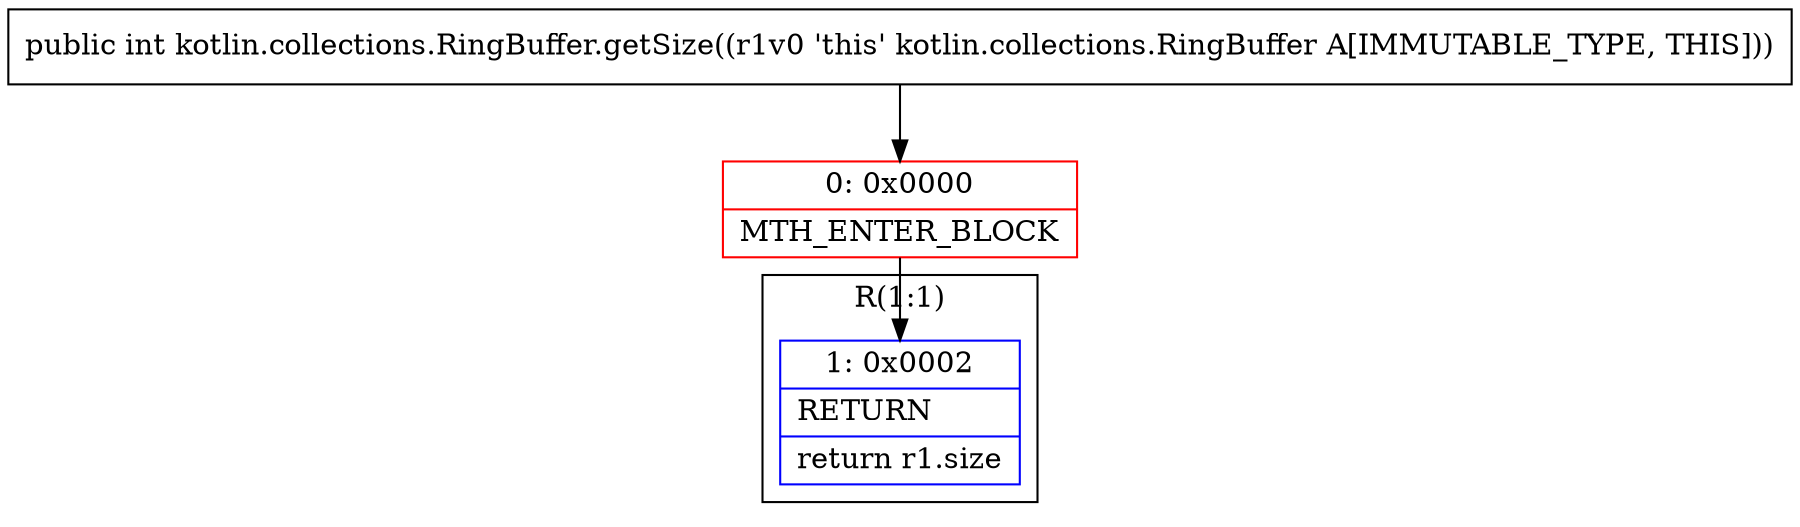 digraph "CFG forkotlin.collections.RingBuffer.getSize()I" {
subgraph cluster_Region_1648024436 {
label = "R(1:1)";
node [shape=record,color=blue];
Node_1 [shape=record,label="{1\:\ 0x0002|RETURN\l|return r1.size\l}"];
}
Node_0 [shape=record,color=red,label="{0\:\ 0x0000|MTH_ENTER_BLOCK\l}"];
MethodNode[shape=record,label="{public int kotlin.collections.RingBuffer.getSize((r1v0 'this' kotlin.collections.RingBuffer A[IMMUTABLE_TYPE, THIS])) }"];
MethodNode -> Node_0;
Node_0 -> Node_1;
}

